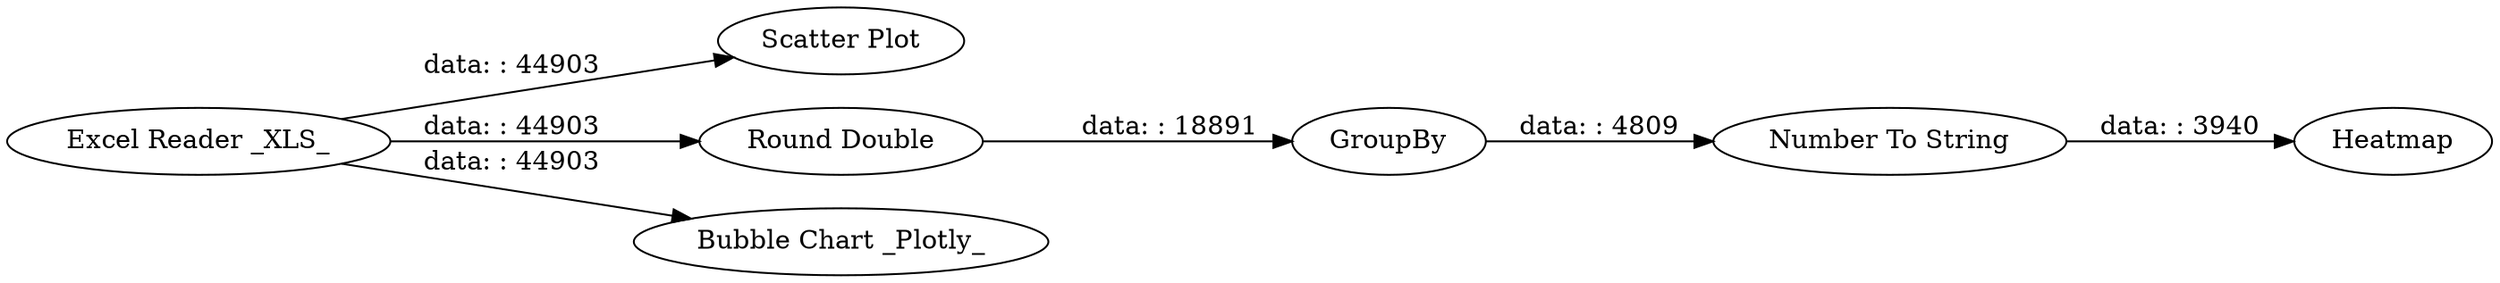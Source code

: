digraph {
	"-3714363324662067332_25" [label=GroupBy]
	"-3714363324662067332_22" [label="Scatter Plot"]
	"-3714363324662067332_26" [label="Round Double"]
	"-3714363324662067332_29" [label="Bubble Chart _Plotly_"]
	"-3714363324662067332_28" [label="Excel Reader _XLS_"]
	"-3714363324662067332_27" [label="Number To String"]
	"-3714363324662067332_20" [label=Heatmap]
	"-3714363324662067332_26" -> "-3714363324662067332_25" [label="data: : 18891"]
	"-3714363324662067332_28" -> "-3714363324662067332_22" [label="data: : 44903"]
	"-3714363324662067332_28" -> "-3714363324662067332_29" [label="data: : 44903"]
	"-3714363324662067332_25" -> "-3714363324662067332_27" [label="data: : 4809"]
	"-3714363324662067332_27" -> "-3714363324662067332_20" [label="data: : 3940"]
	"-3714363324662067332_28" -> "-3714363324662067332_26" [label="data: : 44903"]
	rankdir=LR
}
